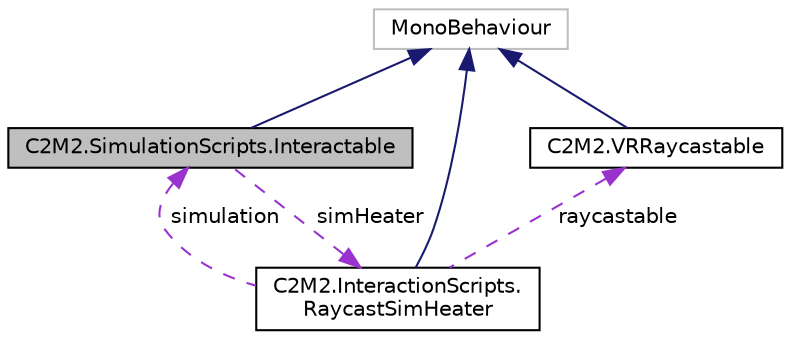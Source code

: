 digraph "C2M2.SimulationScripts.Interactable"
{
 // LATEX_PDF_SIZE
  edge [fontname="Helvetica",fontsize="10",labelfontname="Helvetica",labelfontsize="10"];
  node [fontname="Helvetica",fontsize="10",shape=record];
  Node1 [label="C2M2.SimulationScripts.Interactable",height=0.2,width=0.4,color="black", fillcolor="grey75", style="filled", fontcolor="black",tooltip="Manages interaction input to simulations"];
  Node2 -> Node1 [dir="back",color="midnightblue",fontsize="10",style="solid",fontname="Helvetica"];
  Node2 [label="MonoBehaviour",height=0.2,width=0.4,color="grey75", fillcolor="white", style="filled",tooltip=" "];
  Node3 -> Node1 [dir="back",color="darkorchid3",fontsize="10",style="dashed",label=" simHeater" ,fontname="Helvetica"];
  Node3 [label="C2M2.InteractionScripts.\lRaycastSimHeater",height=0.2,width=0.4,color="black", fillcolor="white", style="filled",URL="$d6/d31/class_c2_m2_1_1_interaction_scripts_1_1_raycast_sim_heater.html",tooltip=" "];
  Node2 -> Node3 [dir="back",color="midnightblue",fontsize="10",style="solid",fontname="Helvetica"];
  Node1 -> Node3 [dir="back",color="darkorchid3",fontsize="10",style="dashed",label=" simulation" ,fontname="Helvetica"];
  Node4 -> Node3 [dir="back",color="darkorchid3",fontsize="10",style="dashed",label=" raycastable" ,fontname="Helvetica"];
  Node4 [label="C2M2.VRRaycastable",height=0.2,width=0.4,color="black", fillcolor="white", style="filled",URL="$de/df6/class_c2_m2_1_1_v_r_raycastable.html",tooltip=" "];
  Node2 -> Node4 [dir="back",color="midnightblue",fontsize="10",style="solid",fontname="Helvetica"];
}
